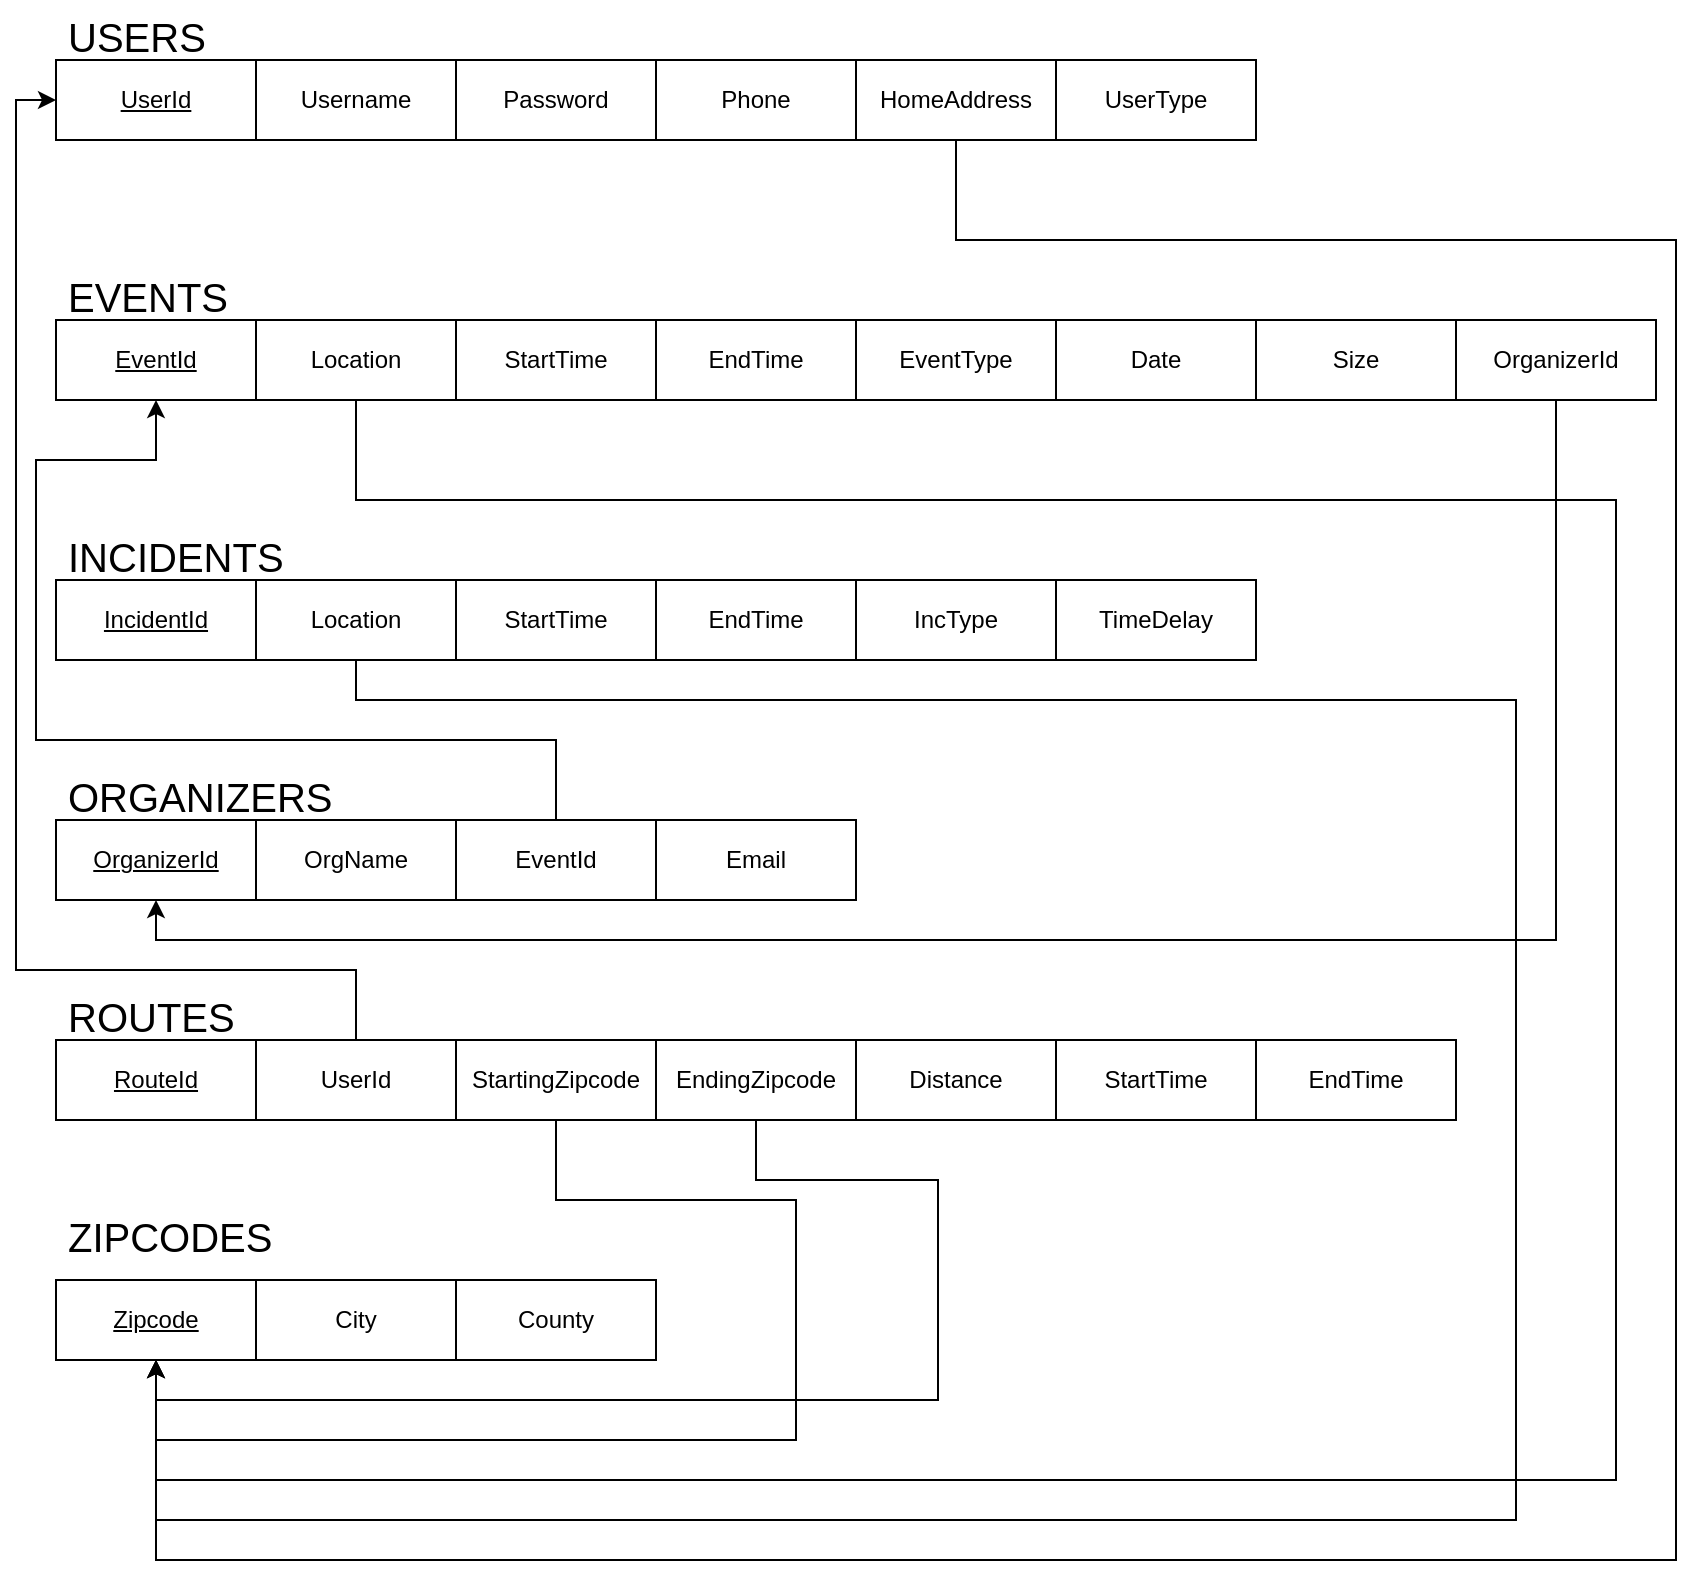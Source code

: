 <mxfile version="22.0.8" type="github">
  <diagram name="Page-1" id="Xf0QJX8aAJHHUgm_mSM7">
    <mxGraphModel dx="1323" dy="700" grid="1" gridSize="10" guides="1" tooltips="1" connect="1" arrows="1" fold="1" page="1" pageScale="1" pageWidth="450" pageHeight="900" math="0" shadow="0">
      <root>
        <mxCell id="0" />
        <mxCell id="1" parent="0" />
        <mxCell id="9YnkPMnMuftcWYB37WrE-14" value="Username" style="whiteSpace=wrap;html=1;align=center;" parent="1" vertex="1">
          <mxGeometry x="140" y="70" width="100" height="40" as="geometry" />
        </mxCell>
        <mxCell id="9YnkPMnMuftcWYB37WrE-21" value="&lt;u&gt;UserId&lt;/u&gt;" style="whiteSpace=wrap;html=1;align=center;" parent="1" vertex="1">
          <mxGeometry x="40" y="70" width="100" height="40" as="geometry" />
        </mxCell>
        <mxCell id="9YnkPMnMuftcWYB37WrE-22" value="Password" style="whiteSpace=wrap;html=1;align=center;" parent="1" vertex="1">
          <mxGeometry x="240" y="70" width="100" height="40" as="geometry" />
        </mxCell>
        <mxCell id="9YnkPMnMuftcWYB37WrE-23" value="USERS" style="text;strokeColor=none;fillColor=none;spacingLeft=4;spacingRight=4;overflow=hidden;rotatable=0;points=[[0,0.5],[1,0.5]];portConstraint=eastwest;fontSize=20;whiteSpace=wrap;html=1;" parent="1" vertex="1">
          <mxGeometry x="40" y="40" width="80" height="30" as="geometry" />
        </mxCell>
        <mxCell id="RUmOgt_5cPqZvQCPgJx--6" value="Phone" style="whiteSpace=wrap;html=1;align=center;" parent="1" vertex="1">
          <mxGeometry x="340" y="70" width="100" height="40" as="geometry" />
        </mxCell>
        <mxCell id="MJLge1pLFD0uy45ITyKG-42" style="edgeStyle=orthogonalEdgeStyle;rounded=0;orthogonalLoop=1;jettySize=auto;html=1;" parent="1" source="RUmOgt_5cPqZvQCPgJx--7" target="MJLge1pLFD0uy45ITyKG-37" edge="1">
          <mxGeometry relative="1" as="geometry">
            <Array as="points">
              <mxPoint x="490" y="160" />
              <mxPoint x="850" y="160" />
              <mxPoint x="850" y="820" />
              <mxPoint x="90" y="820" />
            </Array>
          </mxGeometry>
        </mxCell>
        <mxCell id="RUmOgt_5cPqZvQCPgJx--7" value="HomeAddress" style="whiteSpace=wrap;html=1;align=center;" parent="1" vertex="1">
          <mxGeometry x="440" y="70" width="100" height="40" as="geometry" />
        </mxCell>
        <mxCell id="MJLge1pLFD0uy45ITyKG-2" value="UserType" style="whiteSpace=wrap;html=1;align=center;" parent="1" vertex="1">
          <mxGeometry x="540" y="70" width="100" height="40" as="geometry" />
        </mxCell>
        <mxCell id="MJLge1pLFD0uy45ITyKG-41" style="edgeStyle=orthogonalEdgeStyle;rounded=0;orthogonalLoop=1;jettySize=auto;html=1;entryX=0.5;entryY=1;entryDx=0;entryDy=0;" parent="1" source="MJLge1pLFD0uy45ITyKG-3" target="MJLge1pLFD0uy45ITyKG-37" edge="1">
          <mxGeometry relative="1" as="geometry">
            <Array as="points">
              <mxPoint x="190" y="290" />
              <mxPoint x="820" y="290" />
              <mxPoint x="820" y="780" />
              <mxPoint x="90" y="780" />
            </Array>
          </mxGeometry>
        </mxCell>
        <mxCell id="MJLge1pLFD0uy45ITyKG-3" value="Location" style="whiteSpace=wrap;html=1;align=center;" parent="1" vertex="1">
          <mxGeometry x="140" y="200" width="100" height="40" as="geometry" />
        </mxCell>
        <mxCell id="MJLge1pLFD0uy45ITyKG-4" value="&lt;u&gt;EventId&lt;/u&gt;" style="whiteSpace=wrap;html=1;align=center;" parent="1" vertex="1">
          <mxGeometry x="40" y="200" width="100" height="40" as="geometry" />
        </mxCell>
        <mxCell id="MJLge1pLFD0uy45ITyKG-5" value="StartTime" style="whiteSpace=wrap;html=1;align=center;" parent="1" vertex="1">
          <mxGeometry x="240" y="200" width="100" height="40" as="geometry" />
        </mxCell>
        <mxCell id="MJLge1pLFD0uy45ITyKG-6" value="EVENTS" style="text;strokeColor=none;fillColor=none;spacingLeft=4;spacingRight=4;overflow=hidden;rotatable=0;points=[[0,0.5],[1,0.5]];portConstraint=eastwest;fontSize=20;whiteSpace=wrap;html=1;" parent="1" vertex="1">
          <mxGeometry x="40" y="170" width="100" height="30" as="geometry" />
        </mxCell>
        <mxCell id="MJLge1pLFD0uy45ITyKG-7" value="EndTime" style="whiteSpace=wrap;html=1;align=center;" parent="1" vertex="1">
          <mxGeometry x="340" y="200" width="100" height="40" as="geometry" />
        </mxCell>
        <mxCell id="MJLge1pLFD0uy45ITyKG-8" value="Date" style="whiteSpace=wrap;html=1;align=center;" parent="1" vertex="1">
          <mxGeometry x="540" y="200" width="100" height="40" as="geometry" />
        </mxCell>
        <mxCell id="MJLge1pLFD0uy45ITyKG-9" value="Size" style="whiteSpace=wrap;html=1;align=center;" parent="1" vertex="1">
          <mxGeometry x="640" y="200" width="100" height="40" as="geometry" />
        </mxCell>
        <mxCell id="MJLge1pLFD0uy45ITyKG-10" value="EventType" style="whiteSpace=wrap;html=1;align=center;" parent="1" vertex="1">
          <mxGeometry x="440" y="200" width="100" height="40" as="geometry" />
        </mxCell>
        <mxCell id="MJLge1pLFD0uy45ITyKG-43" style="edgeStyle=orthogonalEdgeStyle;rounded=0;orthogonalLoop=1;jettySize=auto;html=1;exitX=0.5;exitY=1;exitDx=0;exitDy=0;entryX=0.5;entryY=0;entryDx=0;entryDy=0;" parent="1" source="MJLge1pLFD0uy45ITyKG-11" target="MJLge1pLFD0uy45ITyKG-37" edge="1">
          <mxGeometry relative="1" as="geometry">
            <Array as="points">
              <mxPoint x="190" y="390" />
              <mxPoint x="770" y="390" />
              <mxPoint x="770" y="800" />
              <mxPoint x="90" y="800" />
            </Array>
          </mxGeometry>
        </mxCell>
        <mxCell id="MJLge1pLFD0uy45ITyKG-11" value="Location" style="whiteSpace=wrap;html=1;align=center;" parent="1" vertex="1">
          <mxGeometry x="140" y="330" width="100" height="40" as="geometry" />
        </mxCell>
        <mxCell id="MJLge1pLFD0uy45ITyKG-12" value="&lt;u&gt;IncidentId&lt;/u&gt;" style="whiteSpace=wrap;html=1;align=center;" parent="1" vertex="1">
          <mxGeometry x="40" y="330" width="100" height="40" as="geometry" />
        </mxCell>
        <mxCell id="MJLge1pLFD0uy45ITyKG-13" value="StartTime" style="whiteSpace=wrap;html=1;align=center;" parent="1" vertex="1">
          <mxGeometry x="240" y="330" width="100" height="40" as="geometry" />
        </mxCell>
        <mxCell id="MJLge1pLFD0uy45ITyKG-14" value="INCIDENTS" style="text;strokeColor=none;fillColor=none;spacingLeft=4;spacingRight=4;overflow=hidden;rotatable=0;points=[[0,0.5],[1,0.5]];portConstraint=eastwest;fontSize=20;whiteSpace=wrap;html=1;" parent="1" vertex="1">
          <mxGeometry x="40" y="300" width="170" height="30" as="geometry" />
        </mxCell>
        <mxCell id="MJLge1pLFD0uy45ITyKG-15" value="EndTime" style="whiteSpace=wrap;html=1;align=center;" parent="1" vertex="1">
          <mxGeometry x="340" y="330" width="100" height="40" as="geometry" />
        </mxCell>
        <mxCell id="MJLge1pLFD0uy45ITyKG-16" value="IncType" style="whiteSpace=wrap;html=1;align=center;" parent="1" vertex="1">
          <mxGeometry x="440" y="330" width="100" height="40" as="geometry" />
        </mxCell>
        <mxCell id="MJLge1pLFD0uy45ITyKG-17" value="OrgName" style="whiteSpace=wrap;html=1;align=center;" parent="1" vertex="1">
          <mxGeometry x="140" y="450" width="100" height="40" as="geometry" />
        </mxCell>
        <mxCell id="MJLge1pLFD0uy45ITyKG-18" value="&lt;u&gt;OrganizerId&lt;/u&gt;" style="whiteSpace=wrap;html=1;align=center;" parent="1" vertex="1">
          <mxGeometry x="40" y="450" width="100" height="40" as="geometry" />
        </mxCell>
        <mxCell id="MJLge1pLFD0uy45ITyKG-40" style="edgeStyle=orthogonalEdgeStyle;rounded=0;orthogonalLoop=1;jettySize=auto;html=1;entryX=0.5;entryY=1;entryDx=0;entryDy=0;" parent="1" source="MJLge1pLFD0uy45ITyKG-19" target="MJLge1pLFD0uy45ITyKG-4" edge="1">
          <mxGeometry relative="1" as="geometry">
            <Array as="points">
              <mxPoint x="290" y="410" />
              <mxPoint x="30" y="410" />
              <mxPoint x="30" y="270" />
              <mxPoint x="90" y="270" />
            </Array>
          </mxGeometry>
        </mxCell>
        <mxCell id="MJLge1pLFD0uy45ITyKG-19" value="EventId" style="whiteSpace=wrap;html=1;align=center;" parent="1" vertex="1">
          <mxGeometry x="240" y="450" width="100" height="40" as="geometry" />
        </mxCell>
        <mxCell id="MJLge1pLFD0uy45ITyKG-20" value="ORGANIZERS" style="text;strokeColor=none;fillColor=none;spacingLeft=4;spacingRight=4;overflow=hidden;rotatable=0;points=[[0,0.5],[1,0.5]];portConstraint=eastwest;fontSize=20;whiteSpace=wrap;html=1;" parent="1" vertex="1">
          <mxGeometry x="40" y="420" width="150" height="30" as="geometry" />
        </mxCell>
        <mxCell id="MJLge1pLFD0uy45ITyKG-21" value="Email" style="whiteSpace=wrap;html=1;align=center;" parent="1" vertex="1">
          <mxGeometry x="340" y="450" width="100" height="40" as="geometry" />
        </mxCell>
        <mxCell id="MJLge1pLFD0uy45ITyKG-22" value="OrganizerId" style="whiteSpace=wrap;html=1;align=center;" parent="1" vertex="1">
          <mxGeometry x="740" y="200" width="100" height="40" as="geometry" />
        </mxCell>
        <mxCell id="MJLge1pLFD0uy45ITyKG-44" style="edgeStyle=orthogonalEdgeStyle;rounded=0;orthogonalLoop=1;jettySize=auto;html=1;exitX=0.5;exitY=1;exitDx=0;exitDy=0;entryX=0.5;entryY=0;entryDx=0;entryDy=0;" parent="1" source="MJLge1pLFD0uy45ITyKG-23" target="MJLge1pLFD0uy45ITyKG-37" edge="1">
          <mxGeometry relative="1" as="geometry">
            <Array as="points">
              <mxPoint x="290" y="640" />
              <mxPoint x="410" y="640" />
              <mxPoint x="410" y="760" />
              <mxPoint x="90" y="760" />
            </Array>
          </mxGeometry>
        </mxCell>
        <mxCell id="MJLge1pLFD0uy45ITyKG-23" value="StartingZipcode" style="whiteSpace=wrap;html=1;align=center;" parent="1" vertex="1">
          <mxGeometry x="240" y="560" width="100" height="40" as="geometry" />
        </mxCell>
        <mxCell id="MJLge1pLFD0uy45ITyKG-24" value="UserId" style="whiteSpace=wrap;html=1;align=center;" parent="1" vertex="1">
          <mxGeometry x="140" y="560" width="100" height="40" as="geometry" />
        </mxCell>
        <mxCell id="MJLge1pLFD0uy45ITyKG-45" style="edgeStyle=orthogonalEdgeStyle;rounded=0;orthogonalLoop=1;jettySize=auto;html=1;entryX=0.5;entryY=1;entryDx=0;entryDy=0;" parent="1" source="MJLge1pLFD0uy45ITyKG-25" target="MJLge1pLFD0uy45ITyKG-37" edge="1">
          <mxGeometry relative="1" as="geometry">
            <mxPoint x="90" y="740" as="targetPoint" />
            <Array as="points">
              <mxPoint x="390" y="630" />
              <mxPoint x="481" y="630" />
              <mxPoint x="481" y="740" />
              <mxPoint x="90" y="740" />
            </Array>
          </mxGeometry>
        </mxCell>
        <mxCell id="MJLge1pLFD0uy45ITyKG-25" value="EndingZipcode" style="whiteSpace=wrap;html=1;align=center;" parent="1" vertex="1">
          <mxGeometry x="340" y="560" width="100" height="40" as="geometry" />
        </mxCell>
        <mxCell id="MJLge1pLFD0uy45ITyKG-38" style="edgeStyle=orthogonalEdgeStyle;rounded=0;orthogonalLoop=1;jettySize=auto;html=1;" parent="1" source="MJLge1pLFD0uy45ITyKG-24" edge="1">
          <mxGeometry relative="1" as="geometry">
            <mxPoint x="190" y="525" as="sourcePoint" />
            <mxPoint x="40" y="90" as="targetPoint" />
            <Array as="points">
              <mxPoint x="190" y="525" />
              <mxPoint x="20" y="525" />
              <mxPoint x="20" y="90" />
              <mxPoint x="40" y="90" />
            </Array>
          </mxGeometry>
        </mxCell>
        <mxCell id="MJLge1pLFD0uy45ITyKG-26" value="ROUTES" style="text;strokeColor=none;fillColor=none;spacingLeft=4;spacingRight=4;overflow=hidden;rotatable=0;points=[[0,0.5],[1,0.5]];portConstraint=eastwest;fontSize=20;whiteSpace=wrap;html=1;" parent="1" vertex="1">
          <mxGeometry x="40" y="530" width="150" height="30" as="geometry" />
        </mxCell>
        <mxCell id="MJLge1pLFD0uy45ITyKG-27" value="Distance" style="whiteSpace=wrap;html=1;align=center;" parent="1" vertex="1">
          <mxGeometry x="440" y="560" width="100" height="40" as="geometry" />
        </mxCell>
        <mxCell id="MJLge1pLFD0uy45ITyKG-28" value="TimeDelay" style="whiteSpace=wrap;html=1;align=center;" parent="1" vertex="1">
          <mxGeometry x="540" y="330" width="100" height="40" as="geometry" />
        </mxCell>
        <mxCell id="MJLge1pLFD0uy45ITyKG-29" value="City" style="whiteSpace=wrap;html=1;align=center;" parent="1" vertex="1">
          <mxGeometry x="140" y="680" width="100" height="40" as="geometry" />
        </mxCell>
        <mxCell id="MJLge1pLFD0uy45ITyKG-31" value="County" style="whiteSpace=wrap;html=1;align=center;" parent="1" vertex="1">
          <mxGeometry x="240" y="680" width="100" height="40" as="geometry" />
        </mxCell>
        <mxCell id="MJLge1pLFD0uy45ITyKG-32" value="ZIPCODES" style="text;strokeColor=none;fillColor=none;spacingLeft=4;spacingRight=4;overflow=hidden;rotatable=0;points=[[0,0.5],[1,0.5]];portConstraint=eastwest;fontSize=20;whiteSpace=wrap;html=1;" parent="1" vertex="1">
          <mxGeometry x="40" y="640" width="150" height="30" as="geometry" />
        </mxCell>
        <mxCell id="MJLge1pLFD0uy45ITyKG-36" value="&lt;u&gt;RouteId&lt;/u&gt;" style="whiteSpace=wrap;html=1;align=center;" parent="1" vertex="1">
          <mxGeometry x="40" y="560" width="100" height="40" as="geometry" />
        </mxCell>
        <mxCell id="MJLge1pLFD0uy45ITyKG-37" value="&lt;u&gt;Zipcode&lt;/u&gt;" style="whiteSpace=wrap;html=1;align=center;" parent="1" vertex="1">
          <mxGeometry x="40" y="680" width="100" height="40" as="geometry" />
        </mxCell>
        <mxCell id="MJLge1pLFD0uy45ITyKG-39" style="edgeStyle=orthogonalEdgeStyle;rounded=0;orthogonalLoop=1;jettySize=auto;html=1;entryX=0.5;entryY=1;entryDx=0;entryDy=0;exitX=0.5;exitY=1;exitDx=0;exitDy=0;" parent="1" source="MJLge1pLFD0uy45ITyKG-22" target="MJLge1pLFD0uy45ITyKG-18" edge="1">
          <mxGeometry relative="1" as="geometry">
            <mxPoint x="790" y="250" as="sourcePoint" />
            <mxPoint x="84" y="503" as="targetPoint" />
            <Array as="points">
              <mxPoint x="790" y="510" />
              <mxPoint x="90" y="510" />
            </Array>
          </mxGeometry>
        </mxCell>
        <mxCell id="_ZCJ5re8EEPpJNoZFqDm-1" value="StartTime" style="whiteSpace=wrap;html=1;align=center;" vertex="1" parent="1">
          <mxGeometry x="540" y="560" width="100" height="40" as="geometry" />
        </mxCell>
        <mxCell id="_ZCJ5re8EEPpJNoZFqDm-2" value="EndTime" style="whiteSpace=wrap;html=1;align=center;" vertex="1" parent="1">
          <mxGeometry x="640" y="560" width="100" height="40" as="geometry" />
        </mxCell>
      </root>
    </mxGraphModel>
  </diagram>
</mxfile>

